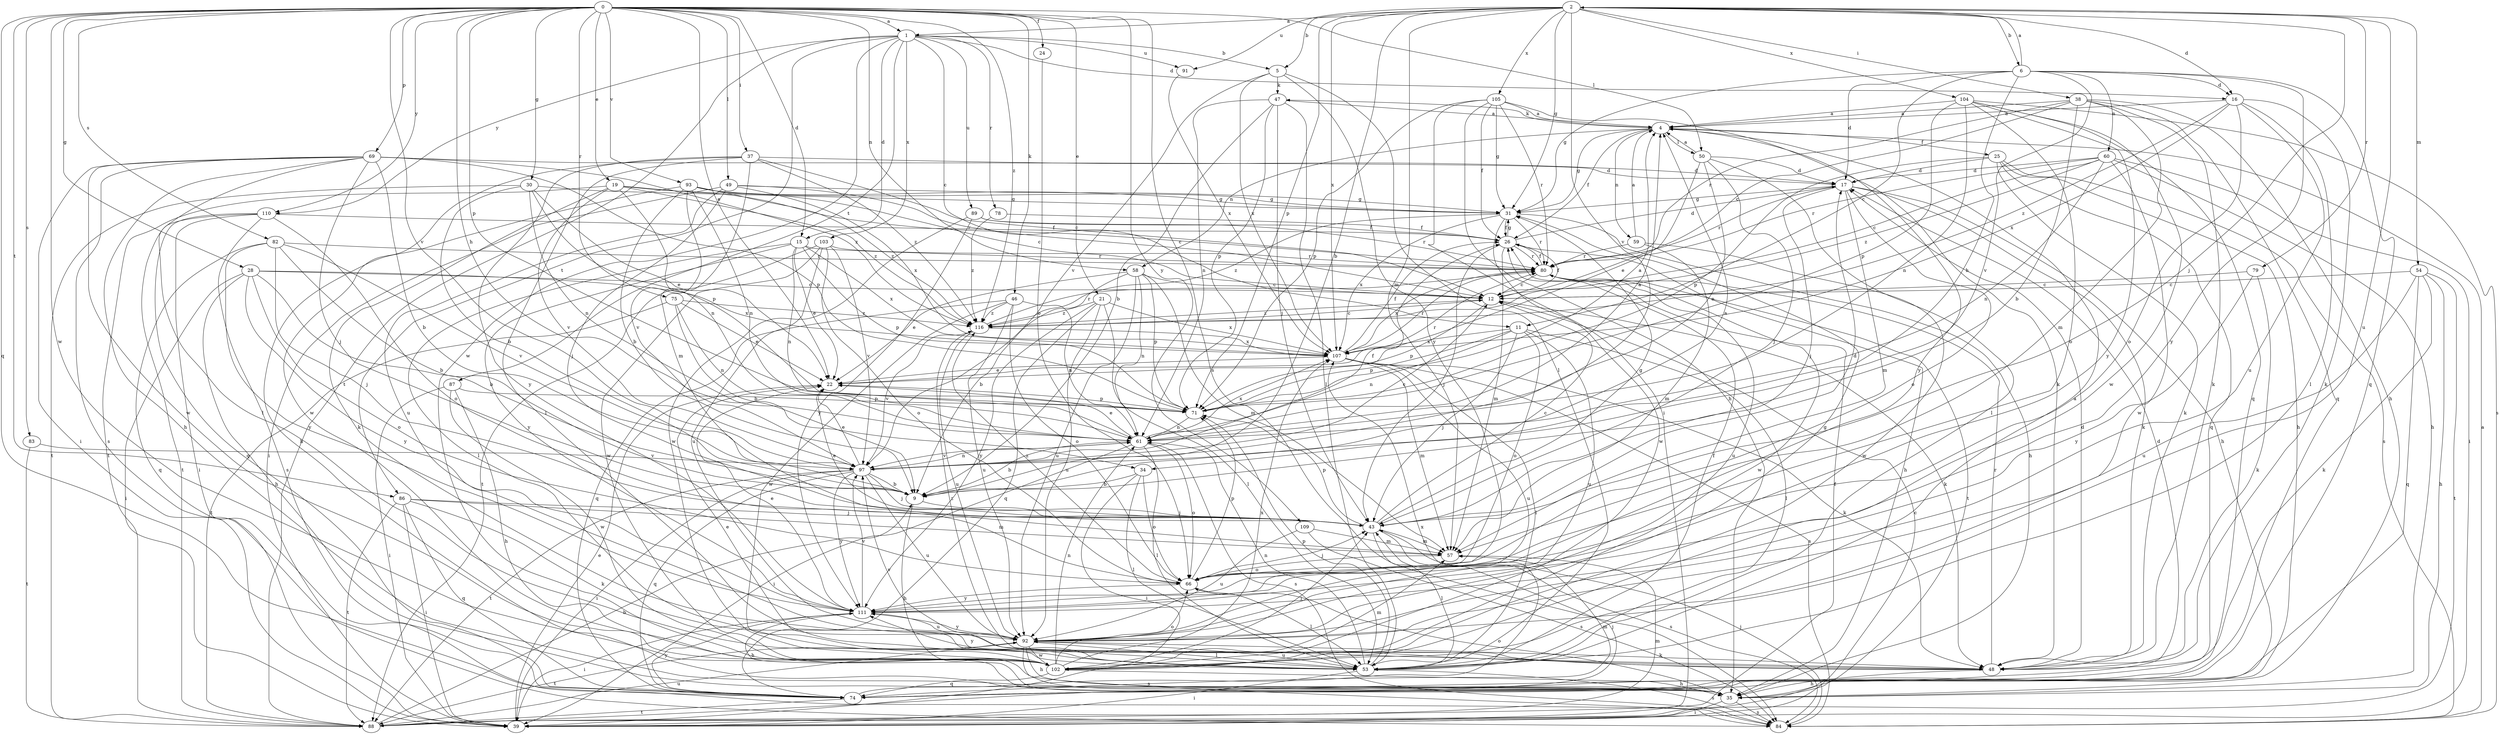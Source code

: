 strict digraph  {
0;
1;
2;
4;
5;
6;
9;
11;
12;
15;
16;
17;
19;
21;
22;
24;
25;
26;
28;
30;
31;
34;
35;
37;
38;
39;
43;
46;
47;
48;
49;
50;
53;
54;
57;
58;
59;
60;
61;
66;
69;
71;
74;
75;
78;
79;
80;
82;
83;
84;
86;
87;
88;
89;
91;
92;
93;
97;
102;
103;
104;
105;
107;
109;
110;
111;
116;
0 -> 1  [label=a];
0 -> 15  [label=d];
0 -> 19  [label=e];
0 -> 21  [label=e];
0 -> 22  [label=e];
0 -> 24  [label=f];
0 -> 28  [label=g];
0 -> 30  [label=g];
0 -> 34  [label=h];
0 -> 37  [label=i];
0 -> 46  [label=k];
0 -> 49  [label=l];
0 -> 50  [label=l];
0 -> 58  [label=n];
0 -> 69  [label=p];
0 -> 71  [label=p];
0 -> 74  [label=q];
0 -> 75  [label=r];
0 -> 82  [label=s];
0 -> 83  [label=s];
0 -> 84  [label=s];
0 -> 86  [label=t];
0 -> 93  [label=v];
0 -> 97  [label=v];
0 -> 102  [label=w];
0 -> 109  [label=y];
0 -> 110  [label=y];
0 -> 116  [label=z];
1 -> 5  [label=b];
1 -> 11  [label=c];
1 -> 15  [label=d];
1 -> 16  [label=d];
1 -> 78  [label=r];
1 -> 86  [label=t];
1 -> 87  [label=t];
1 -> 88  [label=t];
1 -> 89  [label=u];
1 -> 91  [label=u];
1 -> 102  [label=w];
1 -> 103  [label=x];
1 -> 110  [label=y];
2 -> 1  [label=a];
2 -> 5  [label=b];
2 -> 6  [label=b];
2 -> 9  [label=b];
2 -> 16  [label=d];
2 -> 31  [label=g];
2 -> 38  [label=i];
2 -> 43  [label=j];
2 -> 54  [label=m];
2 -> 57  [label=m];
2 -> 71  [label=p];
2 -> 79  [label=r];
2 -> 91  [label=u];
2 -> 92  [label=u];
2 -> 97  [label=v];
2 -> 104  [label=x];
2 -> 105  [label=x];
2 -> 107  [label=x];
4 -> 25  [label=f];
4 -> 26  [label=f];
4 -> 31  [label=g];
4 -> 47  [label=k];
4 -> 50  [label=l];
4 -> 58  [label=n];
4 -> 59  [label=n];
4 -> 111  [label=y];
5 -> 47  [label=k];
5 -> 53  [label=l];
5 -> 97  [label=v];
5 -> 107  [label=x];
5 -> 111  [label=y];
6 -> 2  [label=a];
6 -> 11  [label=c];
6 -> 16  [label=d];
6 -> 17  [label=d];
6 -> 31  [label=g];
6 -> 34  [label=h];
6 -> 60  [label=n];
6 -> 74  [label=q];
6 -> 97  [label=v];
6 -> 111  [label=y];
9 -> 4  [label=a];
9 -> 35  [label=h];
9 -> 43  [label=j];
11 -> 43  [label=j];
11 -> 53  [label=l];
11 -> 61  [label=n];
11 -> 66  [label=o];
11 -> 71  [label=p];
11 -> 92  [label=u];
11 -> 107  [label=x];
12 -> 26  [label=f];
12 -> 48  [label=k];
12 -> 71  [label=p];
12 -> 116  [label=z];
15 -> 22  [label=e];
15 -> 53  [label=l];
15 -> 61  [label=n];
15 -> 71  [label=p];
15 -> 80  [label=r];
15 -> 107  [label=x];
15 -> 111  [label=y];
16 -> 4  [label=a];
16 -> 48  [label=k];
16 -> 53  [label=l];
16 -> 66  [label=o];
16 -> 92  [label=u];
16 -> 107  [label=x];
16 -> 116  [label=z];
17 -> 31  [label=g];
17 -> 35  [label=h];
17 -> 43  [label=j];
17 -> 48  [label=k];
17 -> 57  [label=m];
17 -> 66  [label=o];
17 -> 80  [label=r];
19 -> 31  [label=g];
19 -> 48  [label=k];
19 -> 61  [label=n];
19 -> 80  [label=r];
19 -> 88  [label=t];
19 -> 97  [label=v];
19 -> 116  [label=z];
21 -> 53  [label=l];
21 -> 74  [label=q];
21 -> 92  [label=u];
21 -> 107  [label=x];
21 -> 111  [label=y];
21 -> 116  [label=z];
22 -> 71  [label=p];
22 -> 80  [label=r];
24 -> 66  [label=o];
25 -> 17  [label=d];
25 -> 35  [label=h];
25 -> 48  [label=k];
25 -> 71  [label=p];
25 -> 74  [label=q];
25 -> 84  [label=s];
26 -> 17  [label=d];
26 -> 31  [label=g];
26 -> 35  [label=h];
26 -> 43  [label=j];
26 -> 57  [label=m];
26 -> 80  [label=r];
28 -> 9  [label=b];
28 -> 12  [label=c];
28 -> 35  [label=h];
28 -> 39  [label=i];
28 -> 66  [label=o];
28 -> 107  [label=x];
28 -> 111  [label=y];
30 -> 9  [label=b];
30 -> 22  [label=e];
30 -> 31  [label=g];
30 -> 61  [label=n];
30 -> 71  [label=p];
30 -> 88  [label=t];
31 -> 26  [label=f];
31 -> 35  [label=h];
31 -> 80  [label=r];
31 -> 102  [label=w];
31 -> 107  [label=x];
31 -> 116  [label=z];
34 -> 9  [label=b];
34 -> 39  [label=i];
34 -> 53  [label=l];
34 -> 66  [label=o];
35 -> 39  [label=i];
35 -> 66  [label=o];
35 -> 84  [label=s];
37 -> 12  [label=c];
37 -> 17  [label=d];
37 -> 53  [label=l];
37 -> 57  [label=m];
37 -> 102  [label=w];
37 -> 111  [label=y];
37 -> 116  [label=z];
38 -> 4  [label=a];
38 -> 9  [label=b];
38 -> 12  [label=c];
38 -> 35  [label=h];
38 -> 48  [label=k];
38 -> 57  [label=m];
38 -> 74  [label=q];
38 -> 80  [label=r];
39 -> 12  [label=c];
39 -> 22  [label=e];
39 -> 57  [label=m];
43 -> 12  [label=c];
43 -> 17  [label=d];
43 -> 22  [label=e];
43 -> 31  [label=g];
43 -> 53  [label=l];
43 -> 57  [label=m];
43 -> 71  [label=p];
43 -> 84  [label=s];
46 -> 61  [label=n];
46 -> 66  [label=o];
46 -> 74  [label=q];
46 -> 92  [label=u];
46 -> 102  [label=w];
46 -> 116  [label=z];
47 -> 4  [label=a];
47 -> 9  [label=b];
47 -> 43  [label=j];
47 -> 53  [label=l];
47 -> 61  [label=n];
47 -> 71  [label=p];
48 -> 17  [label=d];
48 -> 22  [label=e];
48 -> 35  [label=h];
48 -> 80  [label=r];
48 -> 116  [label=z];
49 -> 12  [label=c];
49 -> 31  [label=g];
49 -> 39  [label=i];
49 -> 43  [label=j];
49 -> 92  [label=u];
49 -> 107  [label=x];
50 -> 4  [label=a];
50 -> 17  [label=d];
50 -> 22  [label=e];
50 -> 43  [label=j];
50 -> 53  [label=l];
50 -> 61  [label=n];
53 -> 4  [label=a];
53 -> 26  [label=f];
53 -> 39  [label=i];
53 -> 61  [label=n];
53 -> 71  [label=p];
53 -> 84  [label=s];
53 -> 92  [label=u];
53 -> 97  [label=v];
53 -> 111  [label=y];
54 -> 12  [label=c];
54 -> 35  [label=h];
54 -> 48  [label=k];
54 -> 74  [label=q];
54 -> 88  [label=t];
54 -> 92  [label=u];
57 -> 66  [label=o];
58 -> 9  [label=b];
58 -> 12  [label=c];
58 -> 22  [label=e];
58 -> 57  [label=m];
58 -> 61  [label=n];
58 -> 71  [label=p];
58 -> 92  [label=u];
59 -> 4  [label=a];
59 -> 57  [label=m];
59 -> 80  [label=r];
59 -> 102  [label=w];
60 -> 12  [label=c];
60 -> 17  [label=d];
60 -> 35  [label=h];
60 -> 39  [label=i];
60 -> 61  [label=n];
60 -> 80  [label=r];
60 -> 102  [label=w];
60 -> 116  [label=z];
61 -> 4  [label=a];
61 -> 9  [label=b];
61 -> 22  [label=e];
61 -> 39  [label=i];
61 -> 53  [label=l];
61 -> 66  [label=o];
61 -> 84  [label=s];
61 -> 97  [label=v];
61 -> 107  [label=x];
66 -> 43  [label=j];
66 -> 53  [label=l];
66 -> 71  [label=p];
66 -> 111  [label=y];
66 -> 116  [label=z];
69 -> 9  [label=b];
69 -> 17  [label=d];
69 -> 35  [label=h];
69 -> 39  [label=i];
69 -> 43  [label=j];
69 -> 53  [label=l];
69 -> 71  [label=p];
69 -> 84  [label=s];
69 -> 102  [label=w];
69 -> 116  [label=z];
71 -> 4  [label=a];
71 -> 61  [label=n];
74 -> 17  [label=d];
74 -> 57  [label=m];
74 -> 88  [label=t];
74 -> 107  [label=x];
74 -> 111  [label=y];
75 -> 9  [label=b];
75 -> 22  [label=e];
75 -> 61  [label=n];
75 -> 88  [label=t];
75 -> 116  [label=z];
78 -> 26  [label=f];
78 -> 116  [label=z];
79 -> 12  [label=c];
79 -> 48  [label=k];
79 -> 111  [label=y];
80 -> 12  [label=c];
80 -> 26  [label=f];
80 -> 88  [label=t];
80 -> 92  [label=u];
80 -> 102  [label=w];
80 -> 107  [label=x];
82 -> 9  [label=b];
82 -> 43  [label=j];
82 -> 74  [label=q];
82 -> 80  [label=r];
82 -> 97  [label=v];
82 -> 111  [label=y];
83 -> 88  [label=t];
83 -> 97  [label=v];
84 -> 4  [label=a];
84 -> 43  [label=j];
86 -> 39  [label=i];
86 -> 43  [label=j];
86 -> 48  [label=k];
86 -> 57  [label=m];
86 -> 74  [label=q];
86 -> 88  [label=t];
87 -> 35  [label=h];
87 -> 39  [label=i];
87 -> 71  [label=p];
87 -> 102  [label=w];
88 -> 9  [label=b];
88 -> 26  [label=f];
88 -> 43  [label=j];
88 -> 92  [label=u];
89 -> 26  [label=f];
89 -> 80  [label=r];
89 -> 102  [label=w];
89 -> 111  [label=y];
91 -> 107  [label=x];
92 -> 31  [label=g];
92 -> 35  [label=h];
92 -> 48  [label=k];
92 -> 53  [label=l];
92 -> 84  [label=s];
92 -> 88  [label=t];
92 -> 102  [label=w];
92 -> 111  [label=y];
93 -> 9  [label=b];
93 -> 12  [label=c];
93 -> 31  [label=g];
93 -> 35  [label=h];
93 -> 61  [label=n];
93 -> 97  [label=v];
93 -> 116  [label=z];
97 -> 9  [label=b];
97 -> 12  [label=c];
97 -> 22  [label=e];
97 -> 26  [label=f];
97 -> 39  [label=i];
97 -> 43  [label=j];
97 -> 61  [label=n];
97 -> 74  [label=q];
97 -> 88  [label=t];
97 -> 92  [label=u];
97 -> 111  [label=y];
102 -> 35  [label=h];
102 -> 43  [label=j];
102 -> 57  [label=m];
102 -> 61  [label=n];
102 -> 66  [label=o];
102 -> 74  [label=q];
102 -> 107  [label=x];
103 -> 66  [label=o];
103 -> 80  [label=r];
103 -> 88  [label=t];
103 -> 92  [label=u];
103 -> 97  [label=v];
103 -> 102  [label=w];
104 -> 4  [label=a];
104 -> 61  [label=n];
104 -> 66  [label=o];
104 -> 71  [label=p];
104 -> 74  [label=q];
104 -> 84  [label=s];
104 -> 102  [label=w];
104 -> 111  [label=y];
105 -> 4  [label=a];
105 -> 26  [label=f];
105 -> 31  [label=g];
105 -> 35  [label=h];
105 -> 39  [label=i];
105 -> 48  [label=k];
105 -> 71  [label=p];
105 -> 80  [label=r];
107 -> 22  [label=e];
107 -> 26  [label=f];
107 -> 48  [label=k];
107 -> 53  [label=l];
107 -> 57  [label=m];
107 -> 80  [label=r];
107 -> 84  [label=s];
107 -> 92  [label=u];
109 -> 57  [label=m];
109 -> 84  [label=s];
109 -> 92  [label=u];
110 -> 26  [label=f];
110 -> 39  [label=i];
110 -> 66  [label=o];
110 -> 74  [label=q];
110 -> 84  [label=s];
110 -> 88  [label=t];
111 -> 22  [label=e];
111 -> 35  [label=h];
111 -> 39  [label=i];
111 -> 92  [label=u];
111 -> 97  [label=v];
116 -> 12  [label=c];
116 -> 80  [label=r];
116 -> 92  [label=u];
116 -> 97  [label=v];
116 -> 107  [label=x];
}
